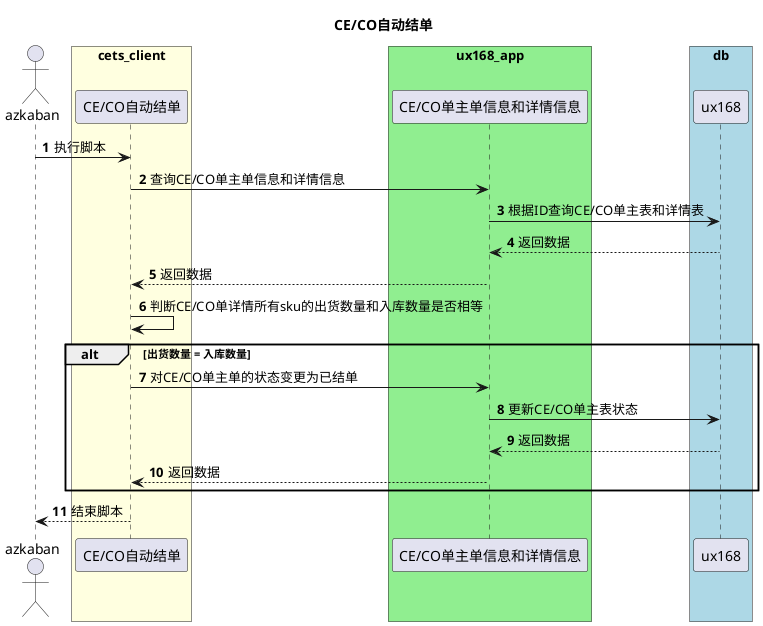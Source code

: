 @startuml
title CE/CO自动结单
autonumber

actor "azkaban" as azkaban


box "cets_client" #lightYellow
participant "CE/CO自动结单" as t1
end box

box "ux168_app" #lightGreen
participant "CE/CO单主单信息和详情信息" as t2
end box

box "db" #lightBlue
participant "ux168" as db
end box

azkaban -> t1 : 执行脚本
t1 -> t2 : 查询CE/CO单主单信息和详情信息
t2 -> db : 根据ID查询CE/CO单主表和详情表
db --> t2 : 返回数据
t2 --> t1 : 返回数据
t1 -> t1 : 判断CE/CO单详情所有sku的出货数量和入库数量是否相等
alt 出货数量 = 入库数量
t1 -> t2 : 对CE/CO单主单的状态变更为已结单
t2 -> db : 更新CE/CO单主表状态
db --> t2 : 返回数据
t2 --> t1 : 返回数据
end

t1 --> azkaban : 结束脚本
@enduml